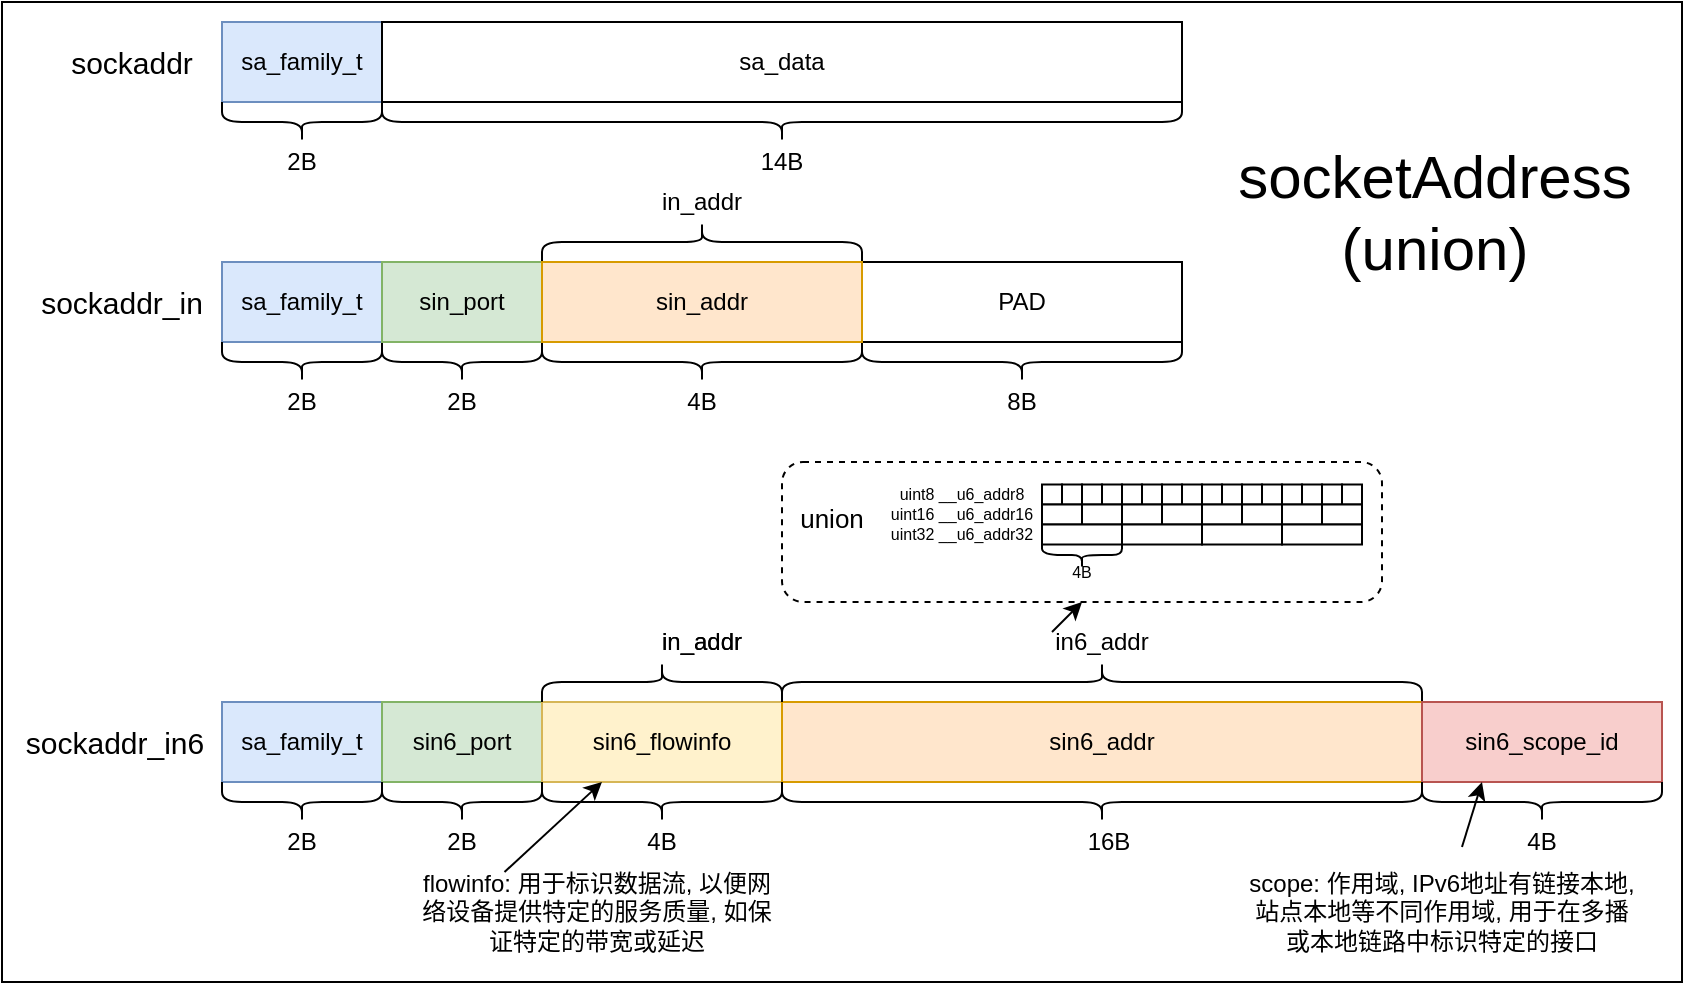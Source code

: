 <mxfile version="14.5.1" type="device" pages="3"><diagram id="Q3GX9fElSzFHUGpnAeJo" name="NCCL结构体内存排布"><mxGraphModel dx="1074" dy="867" grid="1" gridSize="10" guides="1" tooltips="1" connect="1" arrows="1" fold="1" page="1" pageScale="1" pageWidth="827" pageHeight="1169" math="0" shadow="0"><root><mxCell id="0puxeZzDYs2a1-aXVVdM-0"/><mxCell id="0puxeZzDYs2a1-aXVVdM-1" parent="0puxeZzDYs2a1-aXVVdM-0"/><mxCell id="0puxeZzDYs2a1-aXVVdM-125" value="" style="group" parent="0puxeZzDYs2a1-aXVVdM-1" vertex="1" connectable="0"><mxGeometry y="110" width="840" height="490" as="geometry"/></mxCell><mxCell id="0puxeZzDYs2a1-aXVVdM-122" value="" style="rounded=0;whiteSpace=wrap;html=1;fontSize=12;container=0;" parent="0puxeZzDYs2a1-aXVVdM-125" vertex="1"><mxGeometry width="840" height="490" as="geometry"/></mxCell><mxCell id="0puxeZzDYs2a1-aXVVdM-101" value="" style="rounded=1;whiteSpace=wrap;html=1;fontSize=8;dashed=1;container=0;" parent="0puxeZzDYs2a1-aXVVdM-125" vertex="1"><mxGeometry x="390" y="230" width="300" height="70" as="geometry"/></mxCell><mxCell id="0puxeZzDYs2a1-aXVVdM-2" value="&lt;span&gt;sa_family_t&lt;/span&gt;" style="rounded=0;whiteSpace=wrap;html=1;fillColor=#dae8fc;strokeColor=#6c8ebf;container=0;" parent="0puxeZzDYs2a1-aXVVdM-125" vertex="1"><mxGeometry x="110" y="10" width="80" height="40" as="geometry"/></mxCell><mxCell id="0puxeZzDYs2a1-aXVVdM-3" value="" style="shape=curlyBracket;whiteSpace=wrap;html=1;rounded=1;rotation=-90;container=0;" parent="0puxeZzDYs2a1-aXVVdM-125" vertex="1"><mxGeometry x="140" y="20" width="20" height="80" as="geometry"/></mxCell><mxCell id="0puxeZzDYs2a1-aXVVdM-4" value="2B" style="text;html=1;strokeColor=none;fillColor=none;align=center;verticalAlign=middle;whiteSpace=wrap;rounded=0;container=0;" parent="0puxeZzDYs2a1-aXVVdM-125" vertex="1"><mxGeometry x="115" y="70" width="70" height="20" as="geometry"/></mxCell><mxCell id="0puxeZzDYs2a1-aXVVdM-5" value="&lt;span&gt;sa_data&lt;/span&gt;" style="rounded=0;whiteSpace=wrap;html=1;container=0;" parent="0puxeZzDYs2a1-aXVVdM-125" vertex="1"><mxGeometry x="190" y="10" width="400" height="40" as="geometry"/></mxCell><mxCell id="0puxeZzDYs2a1-aXVVdM-6" value="" style="shape=curlyBracket;whiteSpace=wrap;html=1;rounded=1;rotation=-90;container=0;" parent="0puxeZzDYs2a1-aXVVdM-125" vertex="1"><mxGeometry x="380" y="-140" width="20" height="400" as="geometry"/></mxCell><mxCell id="0puxeZzDYs2a1-aXVVdM-7" value="14B" style="text;html=1;strokeColor=none;fillColor=none;align=center;verticalAlign=middle;whiteSpace=wrap;rounded=0;container=0;" parent="0puxeZzDYs2a1-aXVVdM-125" vertex="1"><mxGeometry x="355" y="70" width="70" height="20" as="geometry"/></mxCell><mxCell id="0puxeZzDYs2a1-aXVVdM-8" value="sockaddr" style="text;html=1;strokeColor=none;fillColor=none;align=center;verticalAlign=middle;whiteSpace=wrap;rounded=0;fontSize=15;container=0;" parent="0puxeZzDYs2a1-aXVVdM-125" vertex="1"><mxGeometry x="30" y="20" width="70" height="20" as="geometry"/></mxCell><mxCell id="0puxeZzDYs2a1-aXVVdM-9" value="&lt;span&gt;sa_family_t&lt;/span&gt;" style="rounded=0;whiteSpace=wrap;html=1;fillColor=#dae8fc;strokeColor=#6c8ebf;container=0;" parent="0puxeZzDYs2a1-aXVVdM-125" vertex="1"><mxGeometry x="110" y="130" width="80" height="40" as="geometry"/></mxCell><mxCell id="0puxeZzDYs2a1-aXVVdM-10" value="" style="shape=curlyBracket;whiteSpace=wrap;html=1;rounded=1;rotation=-90;container=0;" parent="0puxeZzDYs2a1-aXVVdM-125" vertex="1"><mxGeometry x="140" y="140" width="20" height="80" as="geometry"/></mxCell><mxCell id="0puxeZzDYs2a1-aXVVdM-11" value="2B" style="text;html=1;strokeColor=none;fillColor=none;align=center;verticalAlign=middle;whiteSpace=wrap;rounded=0;container=0;" parent="0puxeZzDYs2a1-aXVVdM-125" vertex="1"><mxGeometry x="115" y="190" width="70" height="20" as="geometry"/></mxCell><mxCell id="0puxeZzDYs2a1-aXVVdM-12" value="&lt;span&gt;sin_port&lt;/span&gt;" style="rounded=0;whiteSpace=wrap;html=1;container=0;" parent="0puxeZzDYs2a1-aXVVdM-125" vertex="1"><mxGeometry x="190" y="130" width="80" height="40" as="geometry"/></mxCell><mxCell id="0puxeZzDYs2a1-aXVVdM-13" value="" style="shape=curlyBracket;whiteSpace=wrap;html=1;rounded=1;rotation=-90;container=0;" parent="0puxeZzDYs2a1-aXVVdM-125" vertex="1"><mxGeometry x="220" y="140" width="20" height="80" as="geometry"/></mxCell><mxCell id="0puxeZzDYs2a1-aXVVdM-14" value="2B" style="text;html=1;strokeColor=none;fillColor=none;align=center;verticalAlign=middle;whiteSpace=wrap;rounded=0;container=0;" parent="0puxeZzDYs2a1-aXVVdM-125" vertex="1"><mxGeometry x="195" y="190" width="70" height="20" as="geometry"/></mxCell><mxCell id="0puxeZzDYs2a1-aXVVdM-15" value="sockaddr_in" style="text;html=1;strokeColor=none;fillColor=none;align=center;verticalAlign=middle;whiteSpace=wrap;rounded=0;fontSize=15;container=0;" parent="0puxeZzDYs2a1-aXVVdM-125" vertex="1"><mxGeometry x="20" y="140" width="80" height="20" as="geometry"/></mxCell><mxCell id="0puxeZzDYs2a1-aXVVdM-16" value="&lt;span&gt;sin_addr&lt;/span&gt;" style="rounded=0;whiteSpace=wrap;html=1;container=0;" parent="0puxeZzDYs2a1-aXVVdM-125" vertex="1"><mxGeometry x="270" y="130" width="160" height="40" as="geometry"/></mxCell><mxCell id="0puxeZzDYs2a1-aXVVdM-17" value="in_addr" style="text;html=1;strokeColor=none;fillColor=none;align=center;verticalAlign=middle;whiteSpace=wrap;rounded=0;container=0;" parent="0puxeZzDYs2a1-aXVVdM-125" vertex="1"><mxGeometry x="325" y="90" width="50" height="20" as="geometry"/></mxCell><mxCell id="0puxeZzDYs2a1-aXVVdM-18" value="" style="shape=curlyBracket;whiteSpace=wrap;html=1;rounded=1;rotation=90;container=0;" parent="0puxeZzDYs2a1-aXVVdM-125" vertex="1"><mxGeometry x="340" y="40" width="20" height="160" as="geometry"/></mxCell><mxCell id="0puxeZzDYs2a1-aXVVdM-19" value="" style="shape=curlyBracket;whiteSpace=wrap;html=1;rounded=1;rotation=-90;container=0;" parent="0puxeZzDYs2a1-aXVVdM-125" vertex="1"><mxGeometry x="340" y="100" width="20" height="160" as="geometry"/></mxCell><mxCell id="0puxeZzDYs2a1-aXVVdM-20" value="4B" style="text;html=1;strokeColor=none;fillColor=none;align=center;verticalAlign=middle;whiteSpace=wrap;rounded=0;container=0;" parent="0puxeZzDYs2a1-aXVVdM-125" vertex="1"><mxGeometry x="315" y="190" width="70" height="20" as="geometry"/></mxCell><mxCell id="0puxeZzDYs2a1-aXVVdM-21" value="&lt;span&gt;PAD&lt;/span&gt;" style="rounded=0;whiteSpace=wrap;html=1;container=0;" parent="0puxeZzDYs2a1-aXVVdM-125" vertex="1"><mxGeometry x="430" y="130" width="160" height="40" as="geometry"/></mxCell><mxCell id="0puxeZzDYs2a1-aXVVdM-22" value="&lt;span&gt;sa_family_t&lt;/span&gt;" style="rounded=0;whiteSpace=wrap;html=1;fillColor=#dae8fc;strokeColor=#6c8ebf;container=0;" parent="0puxeZzDYs2a1-aXVVdM-125" vertex="1"><mxGeometry x="110" y="350" width="80" height="40" as="geometry"/></mxCell><mxCell id="0puxeZzDYs2a1-aXVVdM-23" value="" style="shape=curlyBracket;whiteSpace=wrap;html=1;rounded=1;rotation=-90;container=0;" parent="0puxeZzDYs2a1-aXVVdM-125" vertex="1"><mxGeometry x="140" y="360" width="20" height="80" as="geometry"/></mxCell><mxCell id="0puxeZzDYs2a1-aXVVdM-24" value="2B" style="text;html=1;strokeColor=none;fillColor=none;align=center;verticalAlign=middle;whiteSpace=wrap;rounded=0;container=0;" parent="0puxeZzDYs2a1-aXVVdM-125" vertex="1"><mxGeometry x="115" y="410" width="70" height="20" as="geometry"/></mxCell><mxCell id="0puxeZzDYs2a1-aXVVdM-25" value="sin6_port" style="rounded=0;whiteSpace=wrap;html=1;fillColor=#d5e8d4;strokeColor=#82b366;container=0;" parent="0puxeZzDYs2a1-aXVVdM-125" vertex="1"><mxGeometry x="190" y="350" width="80" height="40" as="geometry"/></mxCell><mxCell id="0puxeZzDYs2a1-aXVVdM-26" value="" style="shape=curlyBracket;whiteSpace=wrap;html=1;rounded=1;rotation=-90;container=0;" parent="0puxeZzDYs2a1-aXVVdM-125" vertex="1"><mxGeometry x="220" y="360" width="20" height="80" as="geometry"/></mxCell><mxCell id="0puxeZzDYs2a1-aXVVdM-27" value="2B" style="text;html=1;strokeColor=none;fillColor=none;align=center;verticalAlign=middle;whiteSpace=wrap;rounded=0;container=0;" parent="0puxeZzDYs2a1-aXVVdM-125" vertex="1"><mxGeometry x="195" y="410" width="70" height="20" as="geometry"/></mxCell><mxCell id="0puxeZzDYs2a1-aXVVdM-28" value="sockaddr_in6" style="text;html=1;strokeColor=none;fillColor=none;align=center;verticalAlign=middle;whiteSpace=wrap;rounded=0;fontSize=15;container=0;" parent="0puxeZzDYs2a1-aXVVdM-125" vertex="1"><mxGeometry x="13" y="360" width="87" height="20" as="geometry"/></mxCell><mxCell id="0puxeZzDYs2a1-aXVVdM-29" value="&lt;span&gt;sin6_flowinfo&lt;/span&gt;" style="rounded=0;whiteSpace=wrap;html=1;fillColor=#fff2cc;strokeColor=#d6b656;container=0;" parent="0puxeZzDYs2a1-aXVVdM-125" vertex="1"><mxGeometry x="270" y="350" width="120" height="40" as="geometry"/></mxCell><mxCell id="0puxeZzDYs2a1-aXVVdM-30" value="in_addr" style="text;html=1;strokeColor=none;fillColor=none;align=center;verticalAlign=middle;whiteSpace=wrap;rounded=0;container=0;" parent="0puxeZzDYs2a1-aXVVdM-125" vertex="1"><mxGeometry x="325" y="310" width="50" height="20" as="geometry"/></mxCell><mxCell id="0puxeZzDYs2a1-aXVVdM-31" value="" style="shape=curlyBracket;whiteSpace=wrap;html=1;rounded=1;rotation=90;container=0;" parent="0puxeZzDYs2a1-aXVVdM-125" vertex="1"><mxGeometry x="320" y="280" width="20" height="120" as="geometry"/></mxCell><mxCell id="0puxeZzDYs2a1-aXVVdM-32" value="" style="shape=curlyBracket;whiteSpace=wrap;html=1;rounded=1;rotation=-90;container=0;" parent="0puxeZzDYs2a1-aXVVdM-125" vertex="1"><mxGeometry x="320" y="340" width="20" height="120" as="geometry"/></mxCell><mxCell id="0puxeZzDYs2a1-aXVVdM-33" value="4B" style="text;html=1;strokeColor=none;fillColor=none;align=center;verticalAlign=middle;whiteSpace=wrap;rounded=0;container=0;" parent="0puxeZzDYs2a1-aXVVdM-125" vertex="1"><mxGeometry x="295" y="410" width="70" height="20" as="geometry"/></mxCell><mxCell id="0puxeZzDYs2a1-aXVVdM-34" value="&lt;span&gt;sin6_addr&lt;/span&gt;" style="rounded=0;whiteSpace=wrap;html=1;fillColor=#ffe6cc;strokeColor=#d79b00;container=0;" parent="0puxeZzDYs2a1-aXVVdM-125" vertex="1"><mxGeometry x="390" y="350" width="320" height="40" as="geometry"/></mxCell><mxCell id="0puxeZzDYs2a1-aXVVdM-35" value="in_addr" style="text;html=1;strokeColor=none;fillColor=none;align=center;verticalAlign=middle;whiteSpace=wrap;rounded=0;container=0;" parent="0puxeZzDYs2a1-aXVVdM-125" vertex="1"><mxGeometry x="325" y="310" width="50" height="20" as="geometry"/></mxCell><mxCell id="0puxeZzDYs2a1-aXVVdM-102" style="rounded=0;orthogonalLoop=1;jettySize=auto;html=1;entryX=0.5;entryY=1;entryDx=0;entryDy=0;fontSize=8;exitX=0;exitY=0.25;exitDx=0;exitDy=0;" parent="0puxeZzDYs2a1-aXVVdM-125" source="0puxeZzDYs2a1-aXVVdM-36" target="0puxeZzDYs2a1-aXVVdM-101" edge="1"><mxGeometry x="3" y="-30" as="geometry"/></mxCell><mxCell id="0puxeZzDYs2a1-aXVVdM-36" value="in6_addr" style="text;html=1;strokeColor=none;fillColor=none;align=center;verticalAlign=middle;whiteSpace=wrap;rounded=0;container=0;" parent="0puxeZzDYs2a1-aXVVdM-125" vertex="1"><mxGeometry x="525" y="310" width="50" height="20" as="geometry"/></mxCell><mxCell id="0puxeZzDYs2a1-aXVVdM-37" value="" style="shape=curlyBracket;whiteSpace=wrap;html=1;rounded=1;rotation=90;container=0;" parent="0puxeZzDYs2a1-aXVVdM-125" vertex="1"><mxGeometry x="540" y="180" width="20" height="320" as="geometry"/></mxCell><mxCell id="0puxeZzDYs2a1-aXVVdM-70" value="" style="rounded=0;whiteSpace=wrap;html=1;container=0;" parent="0puxeZzDYs2a1-aXVVdM-125" vertex="1"><mxGeometry x="520" y="241.25" width="10" height="10" as="geometry"/></mxCell><mxCell id="0puxeZzDYs2a1-aXVVdM-71" value="" style="rounded=0;whiteSpace=wrap;html=1;container=0;" parent="0puxeZzDYs2a1-aXVVdM-125" vertex="1"><mxGeometry x="530" y="241.25" width="10" height="10" as="geometry"/></mxCell><mxCell id="0puxeZzDYs2a1-aXVVdM-72" value="" style="rounded=0;whiteSpace=wrap;html=1;container=0;" parent="0puxeZzDYs2a1-aXVVdM-125" vertex="1"><mxGeometry x="540" y="241.25" width="10" height="10" as="geometry"/></mxCell><mxCell id="0puxeZzDYs2a1-aXVVdM-73" value="" style="rounded=0;whiteSpace=wrap;html=1;container=0;" parent="0puxeZzDYs2a1-aXVVdM-125" vertex="1"><mxGeometry x="550" y="241.25" width="10" height="10" as="geometry"/></mxCell><mxCell id="0puxeZzDYs2a1-aXVVdM-74" value="" style="rounded=0;whiteSpace=wrap;html=1;container=0;" parent="0puxeZzDYs2a1-aXVVdM-125" vertex="1"><mxGeometry x="560" y="241.25" width="10" height="10" as="geometry"/></mxCell><mxCell id="0puxeZzDYs2a1-aXVVdM-75" value="" style="rounded=0;whiteSpace=wrap;html=1;container=0;" parent="0puxeZzDYs2a1-aXVVdM-125" vertex="1"><mxGeometry x="570" y="241.25" width="10" height="10" as="geometry"/></mxCell><mxCell id="0puxeZzDYs2a1-aXVVdM-76" value="" style="rounded=0;whiteSpace=wrap;html=1;container=0;" parent="0puxeZzDYs2a1-aXVVdM-125" vertex="1"><mxGeometry x="580" y="241.25" width="10" height="10" as="geometry"/></mxCell><mxCell id="0puxeZzDYs2a1-aXVVdM-77" value="" style="rounded=0;whiteSpace=wrap;html=1;container=0;" parent="0puxeZzDYs2a1-aXVVdM-125" vertex="1"><mxGeometry x="590" y="241.25" width="10" height="10" as="geometry"/></mxCell><mxCell id="0puxeZzDYs2a1-aXVVdM-78" value="" style="rounded=0;whiteSpace=wrap;html=1;container=0;" parent="0puxeZzDYs2a1-aXVVdM-125" vertex="1"><mxGeometry x="600" y="241.25" width="10" height="10" as="geometry"/></mxCell><mxCell id="0puxeZzDYs2a1-aXVVdM-79" value="" style="rounded=0;whiteSpace=wrap;html=1;container=0;" parent="0puxeZzDYs2a1-aXVVdM-125" vertex="1"><mxGeometry x="610" y="241.25" width="10" height="10" as="geometry"/></mxCell><mxCell id="0puxeZzDYs2a1-aXVVdM-80" value="" style="rounded=0;whiteSpace=wrap;html=1;container=0;" parent="0puxeZzDYs2a1-aXVVdM-125" vertex="1"><mxGeometry x="620" y="241.25" width="10" height="10" as="geometry"/></mxCell><mxCell id="0puxeZzDYs2a1-aXVVdM-81" value="" style="rounded=0;whiteSpace=wrap;html=1;container=0;" parent="0puxeZzDYs2a1-aXVVdM-125" vertex="1"><mxGeometry x="630" y="241.25" width="10" height="10" as="geometry"/></mxCell><mxCell id="0puxeZzDYs2a1-aXVVdM-82" value="" style="rounded=0;whiteSpace=wrap;html=1;container=0;" parent="0puxeZzDYs2a1-aXVVdM-125" vertex="1"><mxGeometry x="640" y="241.25" width="10" height="10" as="geometry"/></mxCell><mxCell id="0puxeZzDYs2a1-aXVVdM-83" value="" style="rounded=0;whiteSpace=wrap;html=1;container=0;" parent="0puxeZzDYs2a1-aXVVdM-125" vertex="1"><mxGeometry x="650" y="241.25" width="10" height="10" as="geometry"/></mxCell><mxCell id="0puxeZzDYs2a1-aXVVdM-84" value="" style="rounded=0;whiteSpace=wrap;html=1;container=0;" parent="0puxeZzDYs2a1-aXVVdM-125" vertex="1"><mxGeometry x="660" y="241.25" width="10" height="10" as="geometry"/></mxCell><mxCell id="0puxeZzDYs2a1-aXVVdM-85" value="" style="rounded=0;whiteSpace=wrap;html=1;container=0;" parent="0puxeZzDYs2a1-aXVVdM-125" vertex="1"><mxGeometry x="670" y="241.25" width="10" height="10" as="geometry"/></mxCell><mxCell id="0puxeZzDYs2a1-aXVVdM-86" value="" style="rounded=0;whiteSpace=wrap;html=1;container=0;" parent="0puxeZzDYs2a1-aXVVdM-125" vertex="1"><mxGeometry x="520" y="251.25" width="20" height="10" as="geometry"/></mxCell><mxCell id="0puxeZzDYs2a1-aXVVdM-87" value="" style="rounded=0;whiteSpace=wrap;html=1;container=0;" parent="0puxeZzDYs2a1-aXVVdM-125" vertex="1"><mxGeometry x="540" y="251.25" width="20" height="10" as="geometry"/></mxCell><mxCell id="0puxeZzDYs2a1-aXVVdM-88" value="" style="rounded=0;whiteSpace=wrap;html=1;container=0;" parent="0puxeZzDYs2a1-aXVVdM-125" vertex="1"><mxGeometry x="560" y="251.25" width="20" height="10" as="geometry"/></mxCell><mxCell id="0puxeZzDYs2a1-aXVVdM-89" value="" style="rounded=0;whiteSpace=wrap;html=1;container=0;" parent="0puxeZzDYs2a1-aXVVdM-125" vertex="1"><mxGeometry x="580" y="251.25" width="20" height="10" as="geometry"/></mxCell><mxCell id="0puxeZzDYs2a1-aXVVdM-90" value="" style="rounded=0;whiteSpace=wrap;html=1;container=0;" parent="0puxeZzDYs2a1-aXVVdM-125" vertex="1"><mxGeometry x="600" y="251.25" width="20" height="10" as="geometry"/></mxCell><mxCell id="0puxeZzDYs2a1-aXVVdM-91" value="" style="rounded=0;whiteSpace=wrap;html=1;container=0;" parent="0puxeZzDYs2a1-aXVVdM-125" vertex="1"><mxGeometry x="620" y="251.25" width="20" height="10" as="geometry"/></mxCell><mxCell id="0puxeZzDYs2a1-aXVVdM-92" value="" style="rounded=0;whiteSpace=wrap;html=1;container=0;" parent="0puxeZzDYs2a1-aXVVdM-125" vertex="1"><mxGeometry x="640" y="251.25" width="20" height="10" as="geometry"/></mxCell><mxCell id="0puxeZzDYs2a1-aXVVdM-93" value="" style="rounded=0;whiteSpace=wrap;html=1;container=0;" parent="0puxeZzDYs2a1-aXVVdM-125" vertex="1"><mxGeometry x="660" y="251.25" width="20" height="10" as="geometry"/></mxCell><mxCell id="0puxeZzDYs2a1-aXVVdM-94" value="" style="rounded=0;whiteSpace=wrap;html=1;container=0;" parent="0puxeZzDYs2a1-aXVVdM-125" vertex="1"><mxGeometry x="520" y="261.25" width="40" height="10" as="geometry"/></mxCell><mxCell id="0puxeZzDYs2a1-aXVVdM-95" value="" style="rounded=0;whiteSpace=wrap;html=1;container=0;" parent="0puxeZzDYs2a1-aXVVdM-125" vertex="1"><mxGeometry x="560" y="261.25" width="40" height="10" as="geometry"/></mxCell><mxCell id="0puxeZzDYs2a1-aXVVdM-96" value="" style="rounded=0;whiteSpace=wrap;html=1;container=0;" parent="0puxeZzDYs2a1-aXVVdM-125" vertex="1"><mxGeometry x="600" y="261.25" width="40" height="10" as="geometry"/></mxCell><mxCell id="0puxeZzDYs2a1-aXVVdM-97" value="" style="rounded=0;whiteSpace=wrap;html=1;container=0;" parent="0puxeZzDYs2a1-aXVVdM-125" vertex="1"><mxGeometry x="640" y="261.25" width="40" height="10" as="geometry"/></mxCell><mxCell id="0puxeZzDYs2a1-aXVVdM-98" value="uint8 __u6_addr8" style="text;html=1;strokeColor=none;fillColor=none;align=center;verticalAlign=middle;whiteSpace=wrap;rounded=0;fontSize=8;container=0;" parent="0puxeZzDYs2a1-aXVVdM-125" vertex="1"><mxGeometry x="440" y="240" width="80" height="12.5" as="geometry"/></mxCell><mxCell id="0puxeZzDYs2a1-aXVVdM-99" value="uint16 __u6_addr16" style="text;html=1;strokeColor=none;fillColor=none;align=center;verticalAlign=middle;whiteSpace=wrap;rounded=0;fontSize=8;container=0;" parent="0puxeZzDYs2a1-aXVVdM-125" vertex="1"><mxGeometry x="440" y="250" width="80" height="12.5" as="geometry"/></mxCell><mxCell id="0puxeZzDYs2a1-aXVVdM-100" value="uint32 __u6_addr32" style="text;html=1;strokeColor=none;fillColor=none;align=center;verticalAlign=middle;whiteSpace=wrap;rounded=0;fontSize=8;container=0;" parent="0puxeZzDYs2a1-aXVVdM-125" vertex="1"><mxGeometry x="440" y="260" width="80" height="12.5" as="geometry"/></mxCell><mxCell id="0puxeZzDYs2a1-aXVVdM-103" value="union" style="text;html=1;strokeColor=none;fillColor=none;align=center;verticalAlign=middle;whiteSpace=wrap;rounded=0;fontSize=13;container=0;" parent="0puxeZzDYs2a1-aXVVdM-125" vertex="1"><mxGeometry x="390" y="251.25" width="50" height="12.5" as="geometry"/></mxCell><mxCell id="0puxeZzDYs2a1-aXVVdM-105" value="" style="shape=curlyBracket;whiteSpace=wrap;html=1;rounded=1;rotation=-90;container=0;" parent="0puxeZzDYs2a1-aXVVdM-125" vertex="1"><mxGeometry x="533.5" y="256.5" width="13" height="40" as="geometry"/></mxCell><mxCell id="0puxeZzDYs2a1-aXVVdM-106" value="4B" style="text;html=1;strokeColor=none;fillColor=none;align=center;verticalAlign=middle;whiteSpace=wrap;rounded=0;fontSize=8;container=0;" parent="0puxeZzDYs2a1-aXVVdM-125" vertex="1"><mxGeometry x="530" y="280" width="20" height="10" as="geometry"/></mxCell><mxCell id="0puxeZzDYs2a1-aXVVdM-107" value="" style="shape=curlyBracket;whiteSpace=wrap;html=1;rounded=1;rotation=-90;container=0;" parent="0puxeZzDYs2a1-aXVVdM-125" vertex="1"><mxGeometry x="540" y="240" width="20" height="320" as="geometry"/></mxCell><mxCell id="0puxeZzDYs2a1-aXVVdM-108" value="16B" style="text;html=1;strokeColor=none;fillColor=none;align=center;verticalAlign=middle;whiteSpace=wrap;rounded=0;container=0;" parent="0puxeZzDYs2a1-aXVVdM-125" vertex="1"><mxGeometry x="530.5" y="410" width="45" height="20" as="geometry"/></mxCell><mxCell id="0puxeZzDYs2a1-aXVVdM-109" value="&lt;span&gt;sin6_scope_id&lt;/span&gt;" style="rounded=0;whiteSpace=wrap;html=1;fillColor=#f8cecc;strokeColor=#b85450;container=0;" parent="0puxeZzDYs2a1-aXVVdM-125" vertex="1"><mxGeometry x="710" y="350" width="120" height="40" as="geometry"/></mxCell><mxCell id="0puxeZzDYs2a1-aXVVdM-112" value="4B" style="text;html=1;strokeColor=none;fillColor=none;align=center;verticalAlign=middle;whiteSpace=wrap;rounded=0;container=0;" parent="0puxeZzDYs2a1-aXVVdM-125" vertex="1"><mxGeometry x="735" y="410" width="70" height="20" as="geometry"/></mxCell><mxCell id="0puxeZzDYs2a1-aXVVdM-113" value="" style="shape=curlyBracket;whiteSpace=wrap;html=1;rounded=1;rotation=-90;container=0;" parent="0puxeZzDYs2a1-aXVVdM-125" vertex="1"><mxGeometry x="760" y="340" width="20" height="120" as="geometry"/></mxCell><mxCell id="0puxeZzDYs2a1-aXVVdM-114" value="" style="shape=curlyBracket;whiteSpace=wrap;html=1;rounded=1;rotation=-90;container=0;" parent="0puxeZzDYs2a1-aXVVdM-125" vertex="1"><mxGeometry x="500" y="100" width="20" height="160" as="geometry"/></mxCell><mxCell id="0puxeZzDYs2a1-aXVVdM-115" value="8B" style="text;html=1;strokeColor=none;fillColor=none;align=center;verticalAlign=middle;whiteSpace=wrap;rounded=0;container=0;" parent="0puxeZzDYs2a1-aXVVdM-125" vertex="1"><mxGeometry x="475" y="190" width="70" height="20" as="geometry"/></mxCell><mxCell id="0puxeZzDYs2a1-aXVVdM-117" style="edgeStyle=none;rounded=0;orthogonalLoop=1;jettySize=auto;html=1;fontSize=12;entryX=0.25;entryY=1;entryDx=0;entryDy=0;exitX=0.25;exitY=0;exitDx=0;exitDy=0;" parent="0puxeZzDYs2a1-aXVVdM-125" source="0puxeZzDYs2a1-aXVVdM-116" target="0puxeZzDYs2a1-aXVVdM-29" edge="1"><mxGeometry x="3" y="-30" as="geometry"/></mxCell><mxCell id="0puxeZzDYs2a1-aXVVdM-116" value="flowinfo: 用于标识数据流, 以便网络设备提供特定的服务质量, 如保证特定的带宽或延迟" style="text;html=1;strokeColor=none;fillColor=none;align=center;verticalAlign=middle;whiteSpace=wrap;rounded=0;dashed=1;fontSize=12;container=0;" parent="0puxeZzDYs2a1-aXVVdM-125" vertex="1"><mxGeometry x="205" y="435" width="185" height="40" as="geometry"/></mxCell><mxCell id="0puxeZzDYs2a1-aXVVdM-119" style="edgeStyle=none;rounded=0;orthogonalLoop=1;jettySize=auto;html=1;entryX=0.25;entryY=1;entryDx=0;entryDy=0;fontSize=12;" parent="0puxeZzDYs2a1-aXVVdM-125" source="0puxeZzDYs2a1-aXVVdM-118" target="0puxeZzDYs2a1-aXVVdM-109" edge="1"><mxGeometry x="3" y="-30" as="geometry"/></mxCell><mxCell id="0puxeZzDYs2a1-aXVVdM-118" value="scope: 作用域, IPv6地址有链接本地, 站点本地等不同作用域, 用于在多播或本地链路中标识特定的接口" style="text;html=1;strokeColor=none;fillColor=none;align=center;verticalAlign=middle;whiteSpace=wrap;rounded=0;dashed=1;fontSize=12;container=0;" parent="0puxeZzDYs2a1-aXVVdM-125" vertex="1"><mxGeometry x="620" y="422.5" width="200" height="65" as="geometry"/></mxCell><mxCell id="0puxeZzDYs2a1-aXVVdM-120" value="&lt;span&gt;sin_port&lt;/span&gt;" style="rounded=0;whiteSpace=wrap;html=1;fillColor=#d5e8d4;strokeColor=#82b366;container=0;" parent="0puxeZzDYs2a1-aXVVdM-125" vertex="1"><mxGeometry x="190" y="130" width="80" height="40" as="geometry"/></mxCell><mxCell id="0puxeZzDYs2a1-aXVVdM-121" value="&lt;span&gt;sin_addr&lt;/span&gt;" style="rounded=0;whiteSpace=wrap;html=1;fillColor=#ffe6cc;strokeColor=#d79b00;container=0;" parent="0puxeZzDYs2a1-aXVVdM-125" vertex="1"><mxGeometry x="270" y="130" width="160" height="40" as="geometry"/></mxCell><mxCell id="0puxeZzDYs2a1-aXVVdM-123" value="socketAddress&lt;br&gt;(union)" style="text;html=1;strokeColor=none;fillColor=none;align=center;verticalAlign=middle;whiteSpace=wrap;rounded=0;fontSize=30;container=0;" parent="0puxeZzDYs2a1-aXVVdM-125" vertex="1"><mxGeometry x="613" y="70" width="207" height="70" as="geometry"/></mxCell></root></mxGraphModel></diagram><diagram id="FWxChqGfqjIZXpi5xdBQ" name="关键变量梳理"><mxGraphModel dx="1074" dy="867" grid="1" gridSize="10" guides="1" tooltips="1" connect="1" arrows="1" fold="1" page="1" pageScale="1" pageWidth="827" pageHeight="1169" math="0" shadow="0"><root><mxCell id="AX9CvIj8qjhkBrZK6ijp-0"/><mxCell id="AX9CvIj8qjhkBrZK6ijp-1" parent="AX9CvIj8qjhkBrZK6ijp-0"/></root></mxGraphModel></diagram><diagram id="Re2T8kKf2wgj15Y43wua" name="关键函数逻辑梳理"><mxGraphModel dx="1074" dy="867" grid="1" gridSize="10" guides="1" tooltips="1" connect="1" arrows="1" fold="1" page="1" pageScale="1" pageWidth="827" pageHeight="1169" math="0" shadow="0"><root><mxCell id="NXRh5zPWeSOvalCIRQW3-0"/><mxCell id="NXRh5zPWeSOvalCIRQW3-1" parent="NXRh5zPWeSOvalCIRQW3-0"/><mxCell id="NXRh5zPWeSOvalCIRQW3-77" value="" style="group" parent="NXRh5zPWeSOvalCIRQW3-1" vertex="1" connectable="0"><mxGeometry x="25" y="40" width="535" height="490" as="geometry"/></mxCell><mxCell id="NXRh5zPWeSOvalCIRQW3-76" value="" style="rounded=1;whiteSpace=wrap;html=1;strokeColor=#d79b00;fontFamily=Helvetica;fontSize=35;align=center;dashed=1;fillColor=#ffe6cc;" parent="NXRh5zPWeSOvalCIRQW3-77" vertex="1"><mxGeometry x="385" y="262.5" width="150" height="45" as="geometry"/></mxCell><mxCell id="NXRh5zPWeSOvalCIRQW3-74" value="" style="rounded=1;whiteSpace=wrap;html=1;strokeColor=#d6b656;fontFamily=Helvetica;fontSize=35;align=center;dashed=1;fillColor=#fff2cc;" parent="NXRh5zPWeSOvalCIRQW3-77" vertex="1"><mxGeometry x="265" y="192.5" width="192" height="45" as="geometry"/></mxCell><mxCell id="NXRh5zPWeSOvalCIRQW3-67" value="" style="rounded=1;whiteSpace=wrap;html=1;strokeColor=#d6b656;fontFamily=Helvetica;fontSize=35;align=center;dashed=1;fillColor=#fff2cc;" parent="NXRh5zPWeSOvalCIRQW3-77" vertex="1"><mxGeometry x="263" y="62.5" width="192" height="45" as="geometry"/></mxCell><mxCell id="NXRh5zPWeSOvalCIRQW3-65" value="" style="rounded=1;whiteSpace=wrap;html=1;strokeColor=#d79b00;fontFamily=Helvetica;fontSize=35;align=center;dashed=1;fillColor=#ffe6cc;" parent="NXRh5zPWeSOvalCIRQW3-77" vertex="1"><mxGeometry x="385" y="130" width="150" height="45" as="geometry"/></mxCell><mxCell id="NXRh5zPWeSOvalCIRQW3-3" value="rank0" style="rounded=1;whiteSpace=wrap;html=1;fontFamily=Helvetica;fontSize=12;align=center;fillColor=#d5e8d4;strokeColor=#82b366;" parent="NXRh5zPWeSOvalCIRQW3-77" vertex="1"><mxGeometry x="179" y="140" width="60" height="30" as="geometry"/></mxCell><mxCell id="NXRh5zPWeSOvalCIRQW3-4" value="rank1" style="rounded=1;whiteSpace=wrap;html=1;fontFamily=Helvetica;fontSize=12;align=center;fillColor=#d5e8d4;strokeColor=#82b366;" parent="NXRh5zPWeSOvalCIRQW3-77" vertex="1"><mxGeometry x="249" y="140" width="60" height="30" as="geometry"/></mxCell><mxCell id="NXRh5zPWeSOvalCIRQW3-5" value="rank2" style="rounded=1;whiteSpace=wrap;html=1;fontFamily=Helvetica;fontSize=12;align=center;fillColor=#d5e8d4;strokeColor=#82b366;" parent="NXRh5zPWeSOvalCIRQW3-77" vertex="1"><mxGeometry x="319" y="140" width="60" height="30" as="geometry"/></mxCell><mxCell id="NXRh5zPWeSOvalCIRQW3-6" value="rank3" style="rounded=1;whiteSpace=wrap;html=1;fontFamily=Helvetica;fontSize=12;align=center;fillColor=#d5e8d4;strokeColor=#82b366;" parent="NXRh5zPWeSOvalCIRQW3-77" vertex="1"><mxGeometry x="389" y="140" width="60" height="30" as="geometry"/></mxCell><mxCell id="NXRh5zPWeSOvalCIRQW3-8" value="Root Socket&lt;br&gt;(UniqueId)" style="rounded=0;whiteSpace=wrap;html=1;strokeColor=#6c8ebf;fontFamily=Helvetica;fontSize=12;align=center;fillColor=#dae8fc;" parent="NXRh5zPWeSOvalCIRQW3-77" vertex="1"><mxGeometry x="275" y="70" width="84" height="30" as="geometry"/></mxCell><mxCell id="NXRh5zPWeSOvalCIRQW3-11" style="edgeStyle=none;rounded=0;orthogonalLoop=1;jettySize=auto;html=1;entryX=0;entryY=1;entryDx=0;entryDy=0;startArrow=none;startFill=0;endArrow=openThin;endFill=0;strokeWidth=1;fontFamily=Helvetica;fontSize=12;fontColor=#000000;exitX=0.5;exitY=0;exitDx=0;exitDy=0;" parent="NXRh5zPWeSOvalCIRQW3-77" source="NXRh5zPWeSOvalCIRQW3-3" target="NXRh5zPWeSOvalCIRQW3-8" edge="1"><mxGeometry x="35" y="20" as="geometry"/></mxCell><mxCell id="NXRh5zPWeSOvalCIRQW3-12" style="edgeStyle=none;rounded=0;orthogonalLoop=1;jettySize=auto;html=1;entryX=0.25;entryY=1;entryDx=0;entryDy=0;startArrow=none;startFill=0;endArrow=openThin;endFill=0;strokeColor=#000000;strokeWidth=1;fontFamily=Helvetica;fontSize=12;fontColor=#000000;exitX=0.5;exitY=0;exitDx=0;exitDy=0;" parent="NXRh5zPWeSOvalCIRQW3-77" source="NXRh5zPWeSOvalCIRQW3-4" target="NXRh5zPWeSOvalCIRQW3-8" edge="1"><mxGeometry x="35" y="20" as="geometry"/></mxCell><mxCell id="NXRh5zPWeSOvalCIRQW3-13" style="edgeStyle=none;rounded=0;orthogonalLoop=1;jettySize=auto;html=1;entryX=0.75;entryY=1;entryDx=0;entryDy=0;startArrow=none;startFill=0;endArrow=openThin;endFill=0;strokeColor=#000000;strokeWidth=1;fontFamily=Helvetica;fontSize=12;fontColor=#000000;exitX=0.5;exitY=0;exitDx=0;exitDy=0;" parent="NXRh5zPWeSOvalCIRQW3-77" source="NXRh5zPWeSOvalCIRQW3-5" target="NXRh5zPWeSOvalCIRQW3-8" edge="1"><mxGeometry x="35" y="20" as="geometry"/></mxCell><mxCell id="NXRh5zPWeSOvalCIRQW3-14" style="edgeStyle=none;rounded=0;orthogonalLoop=1;jettySize=auto;html=1;entryX=1;entryY=1;entryDx=0;entryDy=0;startArrow=none;startFill=0;endArrow=openThin;endFill=0;strokeColor=#000000;strokeWidth=1;fontFamily=Helvetica;fontSize=12;fontColor=#000000;exitX=0.5;exitY=0;exitDx=0;exitDy=0;" parent="NXRh5zPWeSOvalCIRQW3-77" source="NXRh5zPWeSOvalCIRQW3-6" target="NXRh5zPWeSOvalCIRQW3-8" edge="1"><mxGeometry x="35" y="20" as="geometry"/></mxCell><mxCell id="NXRh5zPWeSOvalCIRQW3-9" value="bootstrapInit &amp;amp; bootstrapRoot" style="text;html=1;strokeColor=none;fillColor=none;align=center;verticalAlign=middle;whiteSpace=wrap;rounded=0;fontFamily=Helvetica;fontSize=35;fontColor=#000000;fontStyle=1" parent="NXRh5zPWeSOvalCIRQW3-77" vertex="1"><mxGeometry width="510" height="40" as="geometry"/></mxCell><mxCell id="NXRh5zPWeSOvalCIRQW3-10" value="假设一共4张卡" style="text;html=1;strokeColor=none;fillColor=none;align=center;verticalAlign=middle;whiteSpace=wrap;rounded=0;fontFamily=Helvetica;fontSize=12;fontColor=#000000;" parent="NXRh5zPWeSOvalCIRQW3-77" vertex="1"><mxGeometry x="60" y="90" width="100" height="20" as="geometry"/></mxCell><mxCell id="NXRh5zPWeSOvalCIRQW3-15" value="step0: socket send" style="text;html=1;strokeColor=none;fillColor=none;align=center;verticalAlign=middle;whiteSpace=wrap;rounded=0;fontFamily=Helvetica;fontSize=12;fontColor=#000000;" parent="NXRh5zPWeSOvalCIRQW3-77" vertex="1"><mxGeometry x="55" y="140" width="110" height="20" as="geometry"/></mxCell><mxCell id="NXRh5zPWeSOvalCIRQW3-16" value="info" style="text;html=1;strokeColor=none;fillColor=none;align=center;verticalAlign=middle;whiteSpace=wrap;rounded=0;fontFamily=Helvetica;fontSize=12;fontColor=#000000;" parent="NXRh5zPWeSOvalCIRQW3-77" vertex="1"><mxGeometry x="215" y="100" width="40" height="20" as="geometry"/></mxCell><mxCell id="NXRh5zPWeSOvalCIRQW3-18" value="rank0" style="rounded=1;whiteSpace=wrap;html=1;fontFamily=Helvetica;fontSize=12;align=center;fillColor=#d5e8d4;strokeColor=#82b366;" parent="NXRh5zPWeSOvalCIRQW3-77" vertex="1"><mxGeometry x="179" y="270" width="60" height="30" as="geometry"/></mxCell><mxCell id="NXRh5zPWeSOvalCIRQW3-20" value="rank1" style="rounded=1;whiteSpace=wrap;html=1;fontFamily=Helvetica;fontSize=12;align=center;fillColor=#d5e8d4;strokeColor=#82b366;" parent="NXRh5zPWeSOvalCIRQW3-77" vertex="1"><mxGeometry x="249" y="270" width="60" height="30" as="geometry"/></mxCell><mxCell id="NXRh5zPWeSOvalCIRQW3-22" value="rank2" style="rounded=1;whiteSpace=wrap;html=1;fontFamily=Helvetica;fontSize=12;align=center;fillColor=#d5e8d4;strokeColor=#82b366;" parent="NXRh5zPWeSOvalCIRQW3-77" vertex="1"><mxGeometry x="319" y="270" width="60" height="30" as="geometry"/></mxCell><mxCell id="NXRh5zPWeSOvalCIRQW3-24" value="rank3" style="rounded=1;whiteSpace=wrap;html=1;fontFamily=Helvetica;fontSize=12;align=center;fillColor=#d5e8d4;strokeColor=#82b366;" parent="NXRh5zPWeSOvalCIRQW3-77" vertex="1"><mxGeometry x="389" y="270" width="60" height="30" as="geometry"/></mxCell><mxCell id="NXRh5zPWeSOvalCIRQW3-28" style="edgeStyle=none;rounded=0;orthogonalLoop=1;jettySize=auto;html=1;entryX=0.5;entryY=0;entryDx=0;entryDy=0;startArrow=none;startFill=0;endArrow=openThin;endFill=0;strokeColor=#000000;strokeWidth=1;fontFamily=Helvetica;fontSize=12;fontColor=#000000;exitX=0;exitY=1;exitDx=0;exitDy=0;" parent="NXRh5zPWeSOvalCIRQW3-77" source="NXRh5zPWeSOvalCIRQW3-25" target="NXRh5zPWeSOvalCIRQW3-18" edge="1"><mxGeometry x="35" y="20" as="geometry"/></mxCell><mxCell id="NXRh5zPWeSOvalCIRQW3-29" style="edgeStyle=none;rounded=0;orthogonalLoop=1;jettySize=auto;html=1;entryX=0.5;entryY=0;entryDx=0;entryDy=0;startArrow=none;startFill=0;endArrow=openThin;endFill=0;strokeColor=#000000;strokeWidth=1;fontFamily=Helvetica;fontSize=12;fontColor=#000000;exitX=0.25;exitY=1;exitDx=0;exitDy=0;" parent="NXRh5zPWeSOvalCIRQW3-77" source="NXRh5zPWeSOvalCIRQW3-25" target="NXRh5zPWeSOvalCIRQW3-20" edge="1"><mxGeometry x="35" y="20" as="geometry"/></mxCell><mxCell id="NXRh5zPWeSOvalCIRQW3-30" style="edgeStyle=none;rounded=0;orthogonalLoop=1;jettySize=auto;html=1;entryX=0.5;entryY=0;entryDx=0;entryDy=0;startArrow=none;startFill=0;endArrow=openThin;endFill=0;strokeColor=#000000;strokeWidth=1;fontFamily=Helvetica;fontSize=12;fontColor=#000000;exitX=0.75;exitY=1;exitDx=0;exitDy=0;" parent="NXRh5zPWeSOvalCIRQW3-77" source="NXRh5zPWeSOvalCIRQW3-25" target="NXRh5zPWeSOvalCIRQW3-22" edge="1"><mxGeometry x="35" y="20" as="geometry"/></mxCell><mxCell id="NXRh5zPWeSOvalCIRQW3-31" style="edgeStyle=none;rounded=0;orthogonalLoop=1;jettySize=auto;html=1;entryX=0.5;entryY=0;entryDx=0;entryDy=0;startArrow=none;startFill=0;endArrow=openThin;endFill=0;strokeColor=#000000;strokeWidth=1;fontFamily=Helvetica;fontSize=12;fontColor=#000000;exitX=1;exitY=1;exitDx=0;exitDy=0;" parent="NXRh5zPWeSOvalCIRQW3-77" source="NXRh5zPWeSOvalCIRQW3-25" target="NXRh5zPWeSOvalCIRQW3-24" edge="1"><mxGeometry x="35" y="20" as="geometry"/></mxCell><mxCell id="NXRh5zPWeSOvalCIRQW3-25" value="Root Socket&lt;br&gt;(UniqueId)" style="rounded=0;whiteSpace=wrap;html=1;strokeColor=#6c8ebf;fontFamily=Helvetica;fontSize=12;align=center;fillColor=#dae8fc;" parent="NXRh5zPWeSOvalCIRQW3-77" vertex="1"><mxGeometry x="275" y="200" width="84" height="30" as="geometry"/></mxCell><mxCell id="NXRh5zPWeSOvalCIRQW3-26" value="step1: socket recv" style="text;html=1;strokeColor=none;fillColor=none;align=center;verticalAlign=middle;whiteSpace=wrap;rounded=0;fontFamily=Helvetica;fontSize=12;fontColor=#000000;" parent="NXRh5zPWeSOvalCIRQW3-77" vertex="1"><mxGeometry x="55" y="270" width="100" height="20" as="geometry"/></mxCell><mxCell id="NXRh5zPWeSOvalCIRQW3-32" value="next rank&lt;br&gt;info" style="text;html=1;strokeColor=none;fillColor=none;align=center;verticalAlign=middle;whiteSpace=wrap;rounded=0;fontFamily=Helvetica;fontSize=12;fontColor=#000000;" parent="NXRh5zPWeSOvalCIRQW3-77" vertex="1"><mxGeometry x="207" y="220" width="56" height="30" as="geometry"/></mxCell><mxCell id="NXRh5zPWeSOvalCIRQW3-33" value="rank0" style="rounded=1;whiteSpace=wrap;html=1;fontFamily=Helvetica;fontSize=12;align=center;fillColor=#d5e8d4;strokeColor=#82b366;" parent="NXRh5zPWeSOvalCIRQW3-77" vertex="1"><mxGeometry x="179" y="340" width="60" height="30" as="geometry"/></mxCell><mxCell id="NXRh5zPWeSOvalCIRQW3-34" value="rank1" style="rounded=1;whiteSpace=wrap;html=1;fontFamily=Helvetica;fontSize=12;align=center;fillColor=#d5e8d4;strokeColor=#82b366;" parent="NXRh5zPWeSOvalCIRQW3-77" vertex="1"><mxGeometry x="275" y="340" width="60" height="30" as="geometry"/></mxCell><mxCell id="NXRh5zPWeSOvalCIRQW3-44" style="edgeStyle=none;rounded=0;orthogonalLoop=1;jettySize=auto;html=1;entryX=0;entryY=0.5;entryDx=0;entryDy=0;startArrow=none;startFill=0;endArrow=openThin;endFill=0;strokeColor=#000000;strokeWidth=1;fontFamily=Helvetica;fontSize=12;fontColor=#000000;" parent="NXRh5zPWeSOvalCIRQW3-77" source="NXRh5zPWeSOvalCIRQW3-33" target="NXRh5zPWeSOvalCIRQW3-34" edge="1"><mxGeometry x="35" y="20" as="geometry"/></mxCell><mxCell id="NXRh5zPWeSOvalCIRQW3-35" value="rank2" style="rounded=1;whiteSpace=wrap;html=1;fontFamily=Helvetica;fontSize=12;align=center;fillColor=#d5e8d4;strokeColor=#82b366;" parent="NXRh5zPWeSOvalCIRQW3-77" vertex="1"><mxGeometry x="365" y="340" width="60" height="30" as="geometry"/></mxCell><mxCell id="NXRh5zPWeSOvalCIRQW3-45" style="edgeStyle=none;rounded=0;orthogonalLoop=1;jettySize=auto;html=1;entryX=0;entryY=0.5;entryDx=0;entryDy=0;startArrow=none;startFill=0;endArrow=openThin;endFill=0;strokeColor=#000000;strokeWidth=1;fontFamily=Helvetica;fontSize=12;fontColor=#000000;" parent="NXRh5zPWeSOvalCIRQW3-77" source="NXRh5zPWeSOvalCIRQW3-34" target="NXRh5zPWeSOvalCIRQW3-35" edge="1"><mxGeometry x="35" y="20" as="geometry"/></mxCell><mxCell id="NXRh5zPWeSOvalCIRQW3-47" style="edgeStyle=orthogonalEdgeStyle;orthogonalLoop=1;jettySize=auto;html=1;entryX=0;entryY=0.5;entryDx=0;entryDy=0;startArrow=none;startFill=0;endArrow=openThin;endFill=0;strokeColor=#000000;strokeWidth=1;fontFamily=Helvetica;fontSize=12;fontColor=#000000;exitX=1;exitY=0.5;exitDx=0;exitDy=0;rounded=0;" parent="NXRh5zPWeSOvalCIRQW3-77" source="NXRh5zPWeSOvalCIRQW3-36" target="NXRh5zPWeSOvalCIRQW3-33" edge="1"><mxGeometry x="35" y="20" as="geometry"><Array as="points"><mxPoint x="529" y="355"/><mxPoint x="529" y="380"/><mxPoint x="159" y="380"/><mxPoint x="159" y="355"/></Array></mxGeometry></mxCell><mxCell id="NXRh5zPWeSOvalCIRQW3-36" value="rank3" style="rounded=1;whiteSpace=wrap;html=1;fontFamily=Helvetica;fontSize=12;align=center;fillColor=#d5e8d4;strokeColor=#82b366;" parent="NXRh5zPWeSOvalCIRQW3-77" vertex="1"><mxGeometry x="449" y="340" width="60" height="30" as="geometry"/></mxCell><mxCell id="NXRh5zPWeSOvalCIRQW3-46" style="edgeStyle=none;rounded=0;orthogonalLoop=1;jettySize=auto;html=1;entryX=0;entryY=0.5;entryDx=0;entryDy=0;startArrow=none;startFill=0;endArrow=openThin;endFill=0;strokeColor=#000000;strokeWidth=1;fontFamily=Helvetica;fontSize=12;fontColor=#000000;" parent="NXRh5zPWeSOvalCIRQW3-77" source="NXRh5zPWeSOvalCIRQW3-35" target="NXRh5zPWeSOvalCIRQW3-36" edge="1"><mxGeometry x="35" y="20" as="geometry"/></mxCell><mxCell id="NXRh5zPWeSOvalCIRQW3-48" value="connect" style="text;html=1;strokeColor=none;fillColor=none;align=center;verticalAlign=middle;whiteSpace=wrap;rounded=0;fontFamily=Helvetica;fontSize=12;fontColor=#000000;" parent="NXRh5zPWeSOvalCIRQW3-77" vertex="1"><mxGeometry x="303" y="380" width="56" height="20" as="geometry"/></mxCell><mxCell id="NXRh5zPWeSOvalCIRQW3-49" value="step2: socket connect" style="text;html=1;strokeColor=none;fillColor=none;align=center;verticalAlign=middle;whiteSpace=wrap;rounded=0;fontFamily=Helvetica;fontSize=12;fontColor=#000000;" parent="NXRh5zPWeSOvalCIRQW3-77" vertex="1"><mxGeometry x="35" y="350" width="120" height="20" as="geometry"/></mxCell><mxCell id="NXRh5zPWeSOvalCIRQW3-51" value="rank0" style="rounded=1;whiteSpace=wrap;html=1;fontFamily=Helvetica;fontSize=12;align=center;fillColor=#d5e8d4;strokeColor=#82b366;" parent="NXRh5zPWeSOvalCIRQW3-77" vertex="1"><mxGeometry x="179" y="420" width="60" height="30" as="geometry"/></mxCell><mxCell id="NXRh5zPWeSOvalCIRQW3-53" value="rank1" style="rounded=1;whiteSpace=wrap;html=1;fontFamily=Helvetica;fontSize=12;align=center;fillColor=#d5e8d4;strokeColor=#82b366;" parent="NXRh5zPWeSOvalCIRQW3-77" vertex="1"><mxGeometry x="275" y="420" width="60" height="30" as="geometry"/></mxCell><mxCell id="NXRh5zPWeSOvalCIRQW3-50" style="edgeStyle=none;rounded=0;orthogonalLoop=1;jettySize=auto;html=1;entryX=0;entryY=0.5;entryDx=0;entryDy=0;startArrow=none;startFill=0;endArrow=openThin;endFill=0;strokeColor=#000000;strokeWidth=1;fontFamily=Helvetica;fontSize=12;fontColor=#000000;" parent="NXRh5zPWeSOvalCIRQW3-77" source="NXRh5zPWeSOvalCIRQW3-51" target="NXRh5zPWeSOvalCIRQW3-53" edge="1"><mxGeometry x="35" y="20" as="geometry"/></mxCell><mxCell id="NXRh5zPWeSOvalCIRQW3-55" value="rank2" style="rounded=1;whiteSpace=wrap;html=1;fontFamily=Helvetica;fontSize=12;align=center;fillColor=#d5e8d4;strokeColor=#82b366;" parent="NXRh5zPWeSOvalCIRQW3-77" vertex="1"><mxGeometry x="365" y="420" width="60" height="30" as="geometry"/></mxCell><mxCell id="NXRh5zPWeSOvalCIRQW3-52" style="edgeStyle=none;rounded=0;orthogonalLoop=1;jettySize=auto;html=1;entryX=0;entryY=0.5;entryDx=0;entryDy=0;startArrow=none;startFill=0;endArrow=openThin;endFill=0;strokeColor=#000000;strokeWidth=1;fontFamily=Helvetica;fontSize=12;fontColor=#000000;" parent="NXRh5zPWeSOvalCIRQW3-77" source="NXRh5zPWeSOvalCIRQW3-53" target="NXRh5zPWeSOvalCIRQW3-55" edge="1"><mxGeometry x="35" y="20" as="geometry"/></mxCell><mxCell id="NXRh5zPWeSOvalCIRQW3-56" style="edgeStyle=orthogonalEdgeStyle;orthogonalLoop=1;jettySize=auto;html=1;entryX=0;entryY=0.5;entryDx=0;entryDy=0;startArrow=none;startFill=0;endArrow=openThin;endFill=0;strokeColor=#000000;strokeWidth=1;fontFamily=Helvetica;fontSize=12;fontColor=#000000;exitX=1;exitY=0.5;exitDx=0;exitDy=0;rounded=0;" parent="NXRh5zPWeSOvalCIRQW3-77" source="NXRh5zPWeSOvalCIRQW3-57" target="NXRh5zPWeSOvalCIRQW3-51" edge="1"><mxGeometry x="35" y="20" as="geometry"><Array as="points"><mxPoint x="529" y="435"/><mxPoint x="529" y="460"/><mxPoint x="159" y="460"/><mxPoint x="159" y="435"/></Array></mxGeometry></mxCell><mxCell id="NXRh5zPWeSOvalCIRQW3-57" value="rank3" style="rounded=1;whiteSpace=wrap;html=1;fontFamily=Helvetica;fontSize=12;align=center;fillColor=#d5e8d4;strokeColor=#82b366;" parent="NXRh5zPWeSOvalCIRQW3-77" vertex="1"><mxGeometry x="449" y="420" width="60" height="30" as="geometry"/></mxCell><mxCell id="NXRh5zPWeSOvalCIRQW3-54" style="edgeStyle=none;rounded=0;orthogonalLoop=1;jettySize=auto;html=1;entryX=0;entryY=0.5;entryDx=0;entryDy=0;startArrow=none;startFill=0;endArrow=openThin;endFill=0;strokeColor=#000000;strokeWidth=1;fontFamily=Helvetica;fontSize=12;fontColor=#000000;" parent="NXRh5zPWeSOvalCIRQW3-77" source="NXRh5zPWeSOvalCIRQW3-55" target="NXRh5zPWeSOvalCIRQW3-57" edge="1"><mxGeometry x="35" y="20" as="geometry"/></mxCell><mxCell id="NXRh5zPWeSOvalCIRQW3-58" value="AllGather" style="text;html=1;strokeColor=none;fillColor=none;align=center;verticalAlign=middle;whiteSpace=wrap;rounded=0;fontFamily=Helvetica;fontSize=12;fontColor=#000000;" parent="NXRh5zPWeSOvalCIRQW3-77" vertex="1"><mxGeometry x="303" y="470" width="56" height="20" as="geometry"/></mxCell><mxCell id="NXRh5zPWeSOvalCIRQW3-59" value="step3: AllGather info" style="text;html=1;strokeColor=none;fillColor=none;align=center;verticalAlign=middle;whiteSpace=wrap;rounded=0;fontFamily=Helvetica;fontSize=12;fontColor=#000000;" parent="NXRh5zPWeSOvalCIRQW3-77" vertex="1"><mxGeometry x="35" y="430" width="120" height="20" as="geometry"/></mxCell><mxCell id="NXRh5zPWeSOvalCIRQW3-60" value="info" style="text;html=1;strokeColor=none;fillColor=none;align=center;verticalAlign=middle;whiteSpace=wrap;rounded=0;fontFamily=Helvetica;fontSize=12;fontColor=#000000;" parent="NXRh5zPWeSOvalCIRQW3-77" vertex="1"><mxGeometry x="235" y="410" width="40" height="20" as="geometry"/></mxCell><mxCell id="NXRh5zPWeSOvalCIRQW3-63" value="send in&lt;br&gt;bootstrapInit" style="text;html=1;strokeColor=none;fillColor=none;align=center;verticalAlign=middle;whiteSpace=wrap;rounded=0;fontFamily=Helvetica;fontSize=12;fontColor=#000000;" parent="NXRh5zPWeSOvalCIRQW3-77" vertex="1"><mxGeometry x="456" y="137.5" width="69" height="30" as="geometry"/></mxCell><mxCell id="NXRh5zPWeSOvalCIRQW3-64" value="recv in&lt;br&gt;bootstrapRoot" style="text;html=1;strokeColor=none;fillColor=none;align=center;verticalAlign=middle;whiteSpace=wrap;rounded=0;fontFamily=Helvetica;fontSize=12;fontColor=#000000;" parent="NXRh5zPWeSOvalCIRQW3-77" vertex="1"><mxGeometry x="369" y="70" width="76" height="30" as="geometry"/></mxCell><mxCell id="NXRh5zPWeSOvalCIRQW3-73" value="send in&lt;br&gt;bootstrapRoot" style="text;html=1;strokeColor=none;fillColor=none;align=center;verticalAlign=middle;whiteSpace=wrap;rounded=0;fontFamily=Helvetica;fontSize=12;fontColor=#000000;" parent="NXRh5zPWeSOvalCIRQW3-77" vertex="1"><mxGeometry x="373" y="200" width="76" height="30" as="geometry"/></mxCell><mxCell id="NXRh5zPWeSOvalCIRQW3-75" value="recv in&lt;br&gt;bootstrapInit" style="text;html=1;strokeColor=none;fillColor=none;align=center;verticalAlign=middle;whiteSpace=wrap;rounded=0;fontFamily=Helvetica;fontSize=12;fontColor=#000000;" parent="NXRh5zPWeSOvalCIRQW3-77" vertex="1"><mxGeometry x="456" y="270" width="69" height="30" as="geometry"/></mxCell><mxCell id="NXRh5zPWeSOvalCIRQW3-93" style="edgeStyle=orthogonalEdgeStyle;rounded=0;orthogonalLoop=1;jettySize=auto;html=1;startArrow=none;startFill=0;endArrow=openThin;endFill=0;strokeColor=#000000;strokeWidth=1;fontFamily=Helvetica;fontSize=12;fontColor=#000000;" parent="NXRh5zPWeSOvalCIRQW3-1" source="NXRh5zPWeSOvalCIRQW3-78" target="NXRh5zPWeSOvalCIRQW3-79" edge="1"><mxGeometry relative="1" as="geometry"/></mxCell><mxCell id="NXRh5zPWeSOvalCIRQW3-78" value="system" style="rounded=1;whiteSpace=wrap;html=1;strokeColor=#000000;fontFamily=Helvetica;fontSize=12;fontColor=#000000;align=center;" parent="NXRh5zPWeSOvalCIRQW3-1" vertex="1"><mxGeometry x="290" y="620" width="60" height="30" as="geometry"/></mxCell><mxCell id="NXRh5zPWeSOvalCIRQW3-94" style="edgeStyle=orthogonalEdgeStyle;rounded=0;orthogonalLoop=1;jettySize=auto;html=1;entryX=0.5;entryY=0;entryDx=0;entryDy=0;startArrow=none;startFill=0;endArrow=openThin;endFill=0;strokeColor=#000000;strokeWidth=1;fontFamily=Helvetica;fontSize=12;fontColor=#000000;" parent="NXRh5zPWeSOvalCIRQW3-1" source="NXRh5zPWeSOvalCIRQW3-79" target="NXRh5zPWeSOvalCIRQW3-80" edge="1"><mxGeometry relative="1" as="geometry"/></mxCell><mxCell id="NXRh5zPWeSOvalCIRQW3-79" value="CPU" style="rounded=1;whiteSpace=wrap;html=1;strokeColor=#000000;fontFamily=Helvetica;fontSize=12;fontColor=#000000;align=center;" parent="NXRh5zPWeSOvalCIRQW3-1" vertex="1"><mxGeometry x="290" y="660" width="60" height="30" as="geometry"/></mxCell><mxCell id="NXRh5zPWeSOvalCIRQW3-95" style="edgeStyle=orthogonalEdgeStyle;rounded=0;orthogonalLoop=1;jettySize=auto;html=1;startArrow=none;startFill=0;endArrow=openThin;endFill=0;strokeColor=#000000;strokeWidth=1;fontFamily=Helvetica;fontSize=12;fontColor=#000000;" parent="NXRh5zPWeSOvalCIRQW3-1" source="NXRh5zPWeSOvalCIRQW3-80" target="NXRh5zPWeSOvalCIRQW3-81" edge="1"><mxGeometry relative="1" as="geometry"/></mxCell><mxCell id="NXRh5zPWeSOvalCIRQW3-96" style="edgeStyle=orthogonalEdgeStyle;rounded=0;orthogonalLoop=1;jettySize=auto;html=1;entryX=0.5;entryY=0;entryDx=0;entryDy=0;startArrow=none;startFill=0;endArrow=openThin;endFill=0;strokeColor=#000000;strokeWidth=1;fontFamily=Helvetica;fontSize=12;fontColor=#000000;" parent="NXRh5zPWeSOvalCIRQW3-1" source="NXRh5zPWeSOvalCIRQW3-80" target="NXRh5zPWeSOvalCIRQW3-84" edge="1"><mxGeometry relative="1" as="geometry"/></mxCell><mxCell id="NXRh5zPWeSOvalCIRQW3-97" style="edgeStyle=orthogonalEdgeStyle;rounded=0;orthogonalLoop=1;jettySize=auto;html=1;entryX=0.5;entryY=0;entryDx=0;entryDy=0;startArrow=none;startFill=0;endArrow=openThin;endFill=0;strokeColor=#000000;strokeWidth=1;fontFamily=Helvetica;fontSize=12;fontColor=#000000;" parent="NXRh5zPWeSOvalCIRQW3-1" source="NXRh5zPWeSOvalCIRQW3-80" target="NXRh5zPWeSOvalCIRQW3-87" edge="1"><mxGeometry relative="1" as="geometry"/></mxCell><mxCell id="NXRh5zPWeSOvalCIRQW3-98" style="edgeStyle=orthogonalEdgeStyle;rounded=0;orthogonalLoop=1;jettySize=auto;html=1;entryX=0.5;entryY=0;entryDx=0;entryDy=0;startArrow=none;startFill=0;endArrow=openThin;endFill=0;strokeColor=#000000;strokeWidth=1;fontFamily=Helvetica;fontSize=12;fontColor=#000000;" parent="NXRh5zPWeSOvalCIRQW3-1" source="NXRh5zPWeSOvalCIRQW3-80" target="NXRh5zPWeSOvalCIRQW3-90" edge="1"><mxGeometry relative="1" as="geometry"/></mxCell><mxCell id="NXRh5zPWeSOvalCIRQW3-109" style="edgeStyle=orthogonalEdgeStyle;rounded=0;orthogonalLoop=1;jettySize=auto;html=1;entryX=0;entryY=0.5;entryDx=0;entryDy=0;startArrow=none;startFill=0;endArrow=openThin;endFill=0;strokeColor=#000000;strokeWidth=1;fontFamily=Helvetica;fontSize=12;fontColor=#000000;" parent="NXRh5zPWeSOvalCIRQW3-1" source="NXRh5zPWeSOvalCIRQW3-80" target="NXRh5zPWeSOvalCIRQW3-108" edge="1"><mxGeometry relative="1" as="geometry"/></mxCell><mxCell id="NXRh5zPWeSOvalCIRQW3-80" value="PCIe" style="rounded=1;whiteSpace=wrap;html=1;strokeColor=#000000;fontFamily=Helvetica;fontSize=12;fontColor=#000000;align=center;" parent="NXRh5zPWeSOvalCIRQW3-1" vertex="1"><mxGeometry x="290" y="720" width="60" height="30" as="geometry"/></mxCell><mxCell id="NXRh5zPWeSOvalCIRQW3-100" style="edgeStyle=orthogonalEdgeStyle;rounded=0;orthogonalLoop=1;jettySize=auto;html=1;entryX=0.5;entryY=0;entryDx=0;entryDy=0;startArrow=none;startFill=0;endArrow=openThin;endFill=0;strokeColor=#000000;strokeWidth=1;fontFamily=Helvetica;fontSize=12;fontColor=#000000;" parent="NXRh5zPWeSOvalCIRQW3-1" source="NXRh5zPWeSOvalCIRQW3-81" target="NXRh5zPWeSOvalCIRQW3-82" edge="1"><mxGeometry relative="1" as="geometry"/></mxCell><mxCell id="NXRh5zPWeSOvalCIRQW3-81" value="PCIe" style="rounded=1;whiteSpace=wrap;html=1;strokeColor=#000000;fontFamily=Helvetica;fontSize=12;fontColor=#000000;align=center;" parent="NXRh5zPWeSOvalCIRQW3-1" vertex="1"><mxGeometry x="160" y="790" width="60" height="30" as="geometry"/></mxCell><mxCell id="NXRh5zPWeSOvalCIRQW3-101" style="edgeStyle=orthogonalEdgeStyle;rounded=0;orthogonalLoop=1;jettySize=auto;html=1;entryX=0.5;entryY=0;entryDx=0;entryDy=0;startArrow=none;startFill=0;endArrow=openThin;endFill=0;strokeColor=#000000;strokeWidth=1;fontFamily=Helvetica;fontSize=12;fontColor=#000000;" parent="NXRh5zPWeSOvalCIRQW3-1" source="NXRh5zPWeSOvalCIRQW3-82" target="NXRh5zPWeSOvalCIRQW3-83" edge="1"><mxGeometry relative="1" as="geometry"/></mxCell><mxCell id="NXRh5zPWeSOvalCIRQW3-82" value="GPU0" style="rounded=1;whiteSpace=wrap;html=1;strokeColor=#000000;fontFamily=Helvetica;fontSize=12;fontColor=#000000;align=center;" parent="NXRh5zPWeSOvalCIRQW3-1" vertex="1"><mxGeometry x="160" y="840" width="60" height="30" as="geometry"/></mxCell><mxCell id="NXRh5zPWeSOvalCIRQW3-83" value="NVLINK" style="rounded=1;whiteSpace=wrap;html=1;strokeColor=#000000;fontFamily=Helvetica;fontSize=12;fontColor=#000000;align=center;" parent="NXRh5zPWeSOvalCIRQW3-1" vertex="1"><mxGeometry x="160" y="890" width="60" height="30" as="geometry"/></mxCell><mxCell id="NXRh5zPWeSOvalCIRQW3-102" style="edgeStyle=orthogonalEdgeStyle;rounded=0;orthogonalLoop=1;jettySize=auto;html=1;entryX=0.5;entryY=0;entryDx=0;entryDy=0;startArrow=none;startFill=0;endArrow=openThin;endFill=0;strokeColor=#000000;strokeWidth=1;fontFamily=Helvetica;fontSize=12;fontColor=#000000;" parent="NXRh5zPWeSOvalCIRQW3-1" source="NXRh5zPWeSOvalCIRQW3-84" target="NXRh5zPWeSOvalCIRQW3-85" edge="1"><mxGeometry relative="1" as="geometry"/></mxCell><mxCell id="NXRh5zPWeSOvalCIRQW3-84" value="PCIe" style="rounded=1;whiteSpace=wrap;html=1;strokeColor=#000000;fontFamily=Helvetica;fontSize=12;fontColor=#000000;align=center;" parent="NXRh5zPWeSOvalCIRQW3-1" vertex="1"><mxGeometry x="250" y="790" width="60" height="30" as="geometry"/></mxCell><mxCell id="NXRh5zPWeSOvalCIRQW3-103" style="edgeStyle=orthogonalEdgeStyle;rounded=0;orthogonalLoop=1;jettySize=auto;html=1;entryX=0.5;entryY=0;entryDx=0;entryDy=0;startArrow=none;startFill=0;endArrow=openThin;endFill=0;strokeColor=#000000;strokeWidth=1;fontFamily=Helvetica;fontSize=12;fontColor=#000000;" parent="NXRh5zPWeSOvalCIRQW3-1" source="NXRh5zPWeSOvalCIRQW3-85" target="NXRh5zPWeSOvalCIRQW3-86" edge="1"><mxGeometry relative="1" as="geometry"/></mxCell><mxCell id="NXRh5zPWeSOvalCIRQW3-85" value="GPU1" style="rounded=1;whiteSpace=wrap;html=1;strokeColor=#000000;fontFamily=Helvetica;fontSize=12;fontColor=#000000;align=center;" parent="NXRh5zPWeSOvalCIRQW3-1" vertex="1"><mxGeometry x="250" y="840" width="60" height="30" as="geometry"/></mxCell><mxCell id="NXRh5zPWeSOvalCIRQW3-86" value="NVLINK" style="rounded=1;whiteSpace=wrap;html=1;strokeColor=#000000;fontFamily=Helvetica;fontSize=12;fontColor=#000000;align=center;" parent="NXRh5zPWeSOvalCIRQW3-1" vertex="1"><mxGeometry x="250" y="890" width="60" height="30" as="geometry"/></mxCell><mxCell id="NXRh5zPWeSOvalCIRQW3-104" style="edgeStyle=orthogonalEdgeStyle;rounded=0;orthogonalLoop=1;jettySize=auto;html=1;entryX=0.5;entryY=0;entryDx=0;entryDy=0;startArrow=none;startFill=0;endArrow=openThin;endFill=0;strokeColor=#000000;strokeWidth=1;fontFamily=Helvetica;fontSize=12;fontColor=#000000;" parent="NXRh5zPWeSOvalCIRQW3-1" source="NXRh5zPWeSOvalCIRQW3-87" target="NXRh5zPWeSOvalCIRQW3-88" edge="1"><mxGeometry relative="1" as="geometry"/></mxCell><mxCell id="NXRh5zPWeSOvalCIRQW3-87" value="PCIe" style="rounded=1;whiteSpace=wrap;html=1;strokeColor=#000000;fontFamily=Helvetica;fontSize=12;fontColor=#000000;align=center;" parent="NXRh5zPWeSOvalCIRQW3-1" vertex="1"><mxGeometry x="330" y="790" width="60" height="30" as="geometry"/></mxCell><mxCell id="NXRh5zPWeSOvalCIRQW3-105" style="edgeStyle=orthogonalEdgeStyle;rounded=0;orthogonalLoop=1;jettySize=auto;html=1;entryX=0.5;entryY=0;entryDx=0;entryDy=0;startArrow=none;startFill=0;endArrow=openThin;endFill=0;strokeColor=#000000;strokeWidth=1;fontFamily=Helvetica;fontSize=12;fontColor=#000000;" parent="NXRh5zPWeSOvalCIRQW3-1" source="NXRh5zPWeSOvalCIRQW3-88" target="NXRh5zPWeSOvalCIRQW3-89" edge="1"><mxGeometry relative="1" as="geometry"/></mxCell><mxCell id="NXRh5zPWeSOvalCIRQW3-88" value="GPU1" style="rounded=1;whiteSpace=wrap;html=1;strokeColor=#000000;fontFamily=Helvetica;fontSize=12;fontColor=#000000;align=center;" parent="NXRh5zPWeSOvalCIRQW3-1" vertex="1"><mxGeometry x="330" y="840" width="60" height="30" as="geometry"/></mxCell><mxCell id="NXRh5zPWeSOvalCIRQW3-89" value="NVLINK" style="rounded=1;whiteSpace=wrap;html=1;strokeColor=#000000;fontFamily=Helvetica;fontSize=12;fontColor=#000000;align=center;" parent="NXRh5zPWeSOvalCIRQW3-1" vertex="1"><mxGeometry x="330" y="890" width="60" height="30" as="geometry"/></mxCell><mxCell id="NXRh5zPWeSOvalCIRQW3-106" style="edgeStyle=orthogonalEdgeStyle;rounded=0;orthogonalLoop=1;jettySize=auto;html=1;entryX=0.5;entryY=0;entryDx=0;entryDy=0;startArrow=none;startFill=0;endArrow=openThin;endFill=0;strokeColor=#000000;strokeWidth=1;fontFamily=Helvetica;fontSize=12;fontColor=#000000;" parent="NXRh5zPWeSOvalCIRQW3-1" source="NXRh5zPWeSOvalCIRQW3-90" target="NXRh5zPWeSOvalCIRQW3-91" edge="1"><mxGeometry relative="1" as="geometry"/></mxCell><mxCell id="NXRh5zPWeSOvalCIRQW3-90" value="PCIe" style="rounded=1;whiteSpace=wrap;html=1;strokeColor=#000000;fontFamily=Helvetica;fontSize=12;fontColor=#000000;align=center;" parent="NXRh5zPWeSOvalCIRQW3-1" vertex="1"><mxGeometry x="410" y="790" width="60" height="30" as="geometry"/></mxCell><mxCell id="NXRh5zPWeSOvalCIRQW3-107" style="edgeStyle=orthogonalEdgeStyle;rounded=0;orthogonalLoop=1;jettySize=auto;html=1;entryX=0.5;entryY=0;entryDx=0;entryDy=0;startArrow=none;startFill=0;endArrow=openThin;endFill=0;strokeColor=#000000;strokeWidth=1;fontFamily=Helvetica;fontSize=12;fontColor=#000000;" parent="NXRh5zPWeSOvalCIRQW3-1" source="NXRh5zPWeSOvalCIRQW3-91" target="NXRh5zPWeSOvalCIRQW3-92" edge="1"><mxGeometry relative="1" as="geometry"/></mxCell><mxCell id="NXRh5zPWeSOvalCIRQW3-91" value="GPU1" style="rounded=1;whiteSpace=wrap;html=1;strokeColor=#000000;fontFamily=Helvetica;fontSize=12;fontColor=#000000;align=center;" parent="NXRh5zPWeSOvalCIRQW3-1" vertex="1"><mxGeometry x="410" y="840" width="60" height="30" as="geometry"/></mxCell><mxCell id="NXRh5zPWeSOvalCIRQW3-92" value="NVLINK" style="rounded=1;whiteSpace=wrap;html=1;strokeColor=#000000;fontFamily=Helvetica;fontSize=12;fontColor=#000000;align=center;" parent="NXRh5zPWeSOvalCIRQW3-1" vertex="1"><mxGeometry x="410" y="890" width="60" height="30" as="geometry"/></mxCell><mxCell id="NXRh5zPWeSOvalCIRQW3-108" value="NIC" style="rounded=1;whiteSpace=wrap;html=1;strokeColor=#000000;fontFamily=Helvetica;fontSize=12;fontColor=#000000;align=center;" parent="NXRh5zPWeSOvalCIRQW3-1" vertex="1"><mxGeometry x="480" y="720" width="60" height="30" as="geometry"/></mxCell></root></mxGraphModel></diagram></mxfile>